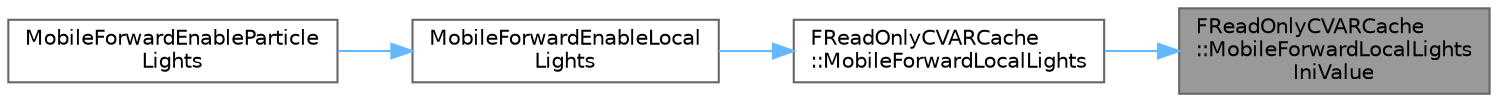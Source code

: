 digraph "FReadOnlyCVARCache::MobileForwardLocalLightsIniValue"
{
 // INTERACTIVE_SVG=YES
 // LATEX_PDF_SIZE
  bgcolor="transparent";
  edge [fontname=Helvetica,fontsize=10,labelfontname=Helvetica,labelfontsize=10];
  node [fontname=Helvetica,fontsize=10,shape=box,height=0.2,width=0.4];
  rankdir="RL";
  Node1 [id="Node000001",label="FReadOnlyCVARCache\l::MobileForwardLocalLights\lIniValue",height=0.2,width=0.4,color="gray40", fillcolor="grey60", style="filled", fontcolor="black",tooltip=" "];
  Node1 -> Node2 [id="edge1_Node000001_Node000002",dir="back",color="steelblue1",style="solid",tooltip=" "];
  Node2 [id="Node000002",label="FReadOnlyCVARCache\l::MobileForwardLocalLights",height=0.2,width=0.4,color="grey40", fillcolor="white", style="filled",URL="$db/d33/structFReadOnlyCVARCache.html#a2a0408ffce19de00ad1d33c53a7444fe",tooltip=" "];
  Node2 -> Node3 [id="edge2_Node000002_Node000003",dir="back",color="steelblue1",style="solid",tooltip=" "];
  Node3 [id="Node000003",label="MobileForwardEnableLocal\lLights",height=0.2,width=0.4,color="grey40", fillcolor="white", style="filled",URL="$d7/d1b/RenderUtils_8h.html#a2c22640178d72d0d07c6a8d598b4aef2",tooltip=" "];
  Node3 -> Node4 [id="edge3_Node000003_Node000004",dir="back",color="steelblue1",style="solid",tooltip=" "];
  Node4 [id="Node000004",label="MobileForwardEnableParticle\lLights",height=0.2,width=0.4,color="grey40", fillcolor="white", style="filled",URL="$d7/d1b/RenderUtils_8h.html#a48a6e0f0aa9d2c52a775388fdcf03ced",tooltip=" "];
}
